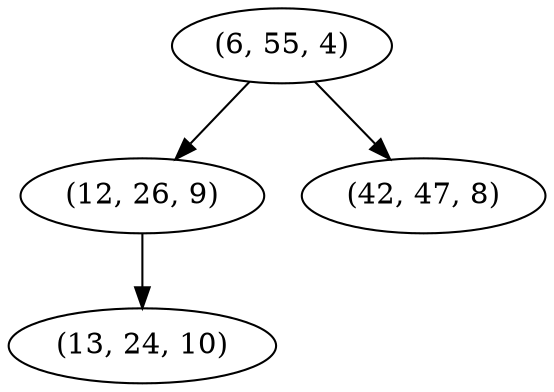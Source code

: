 digraph tree {
    "(6, 55, 4)";
    "(12, 26, 9)";
    "(13, 24, 10)";
    "(42, 47, 8)";
    "(6, 55, 4)" -> "(12, 26, 9)";
    "(6, 55, 4)" -> "(42, 47, 8)";
    "(12, 26, 9)" -> "(13, 24, 10)";
}
